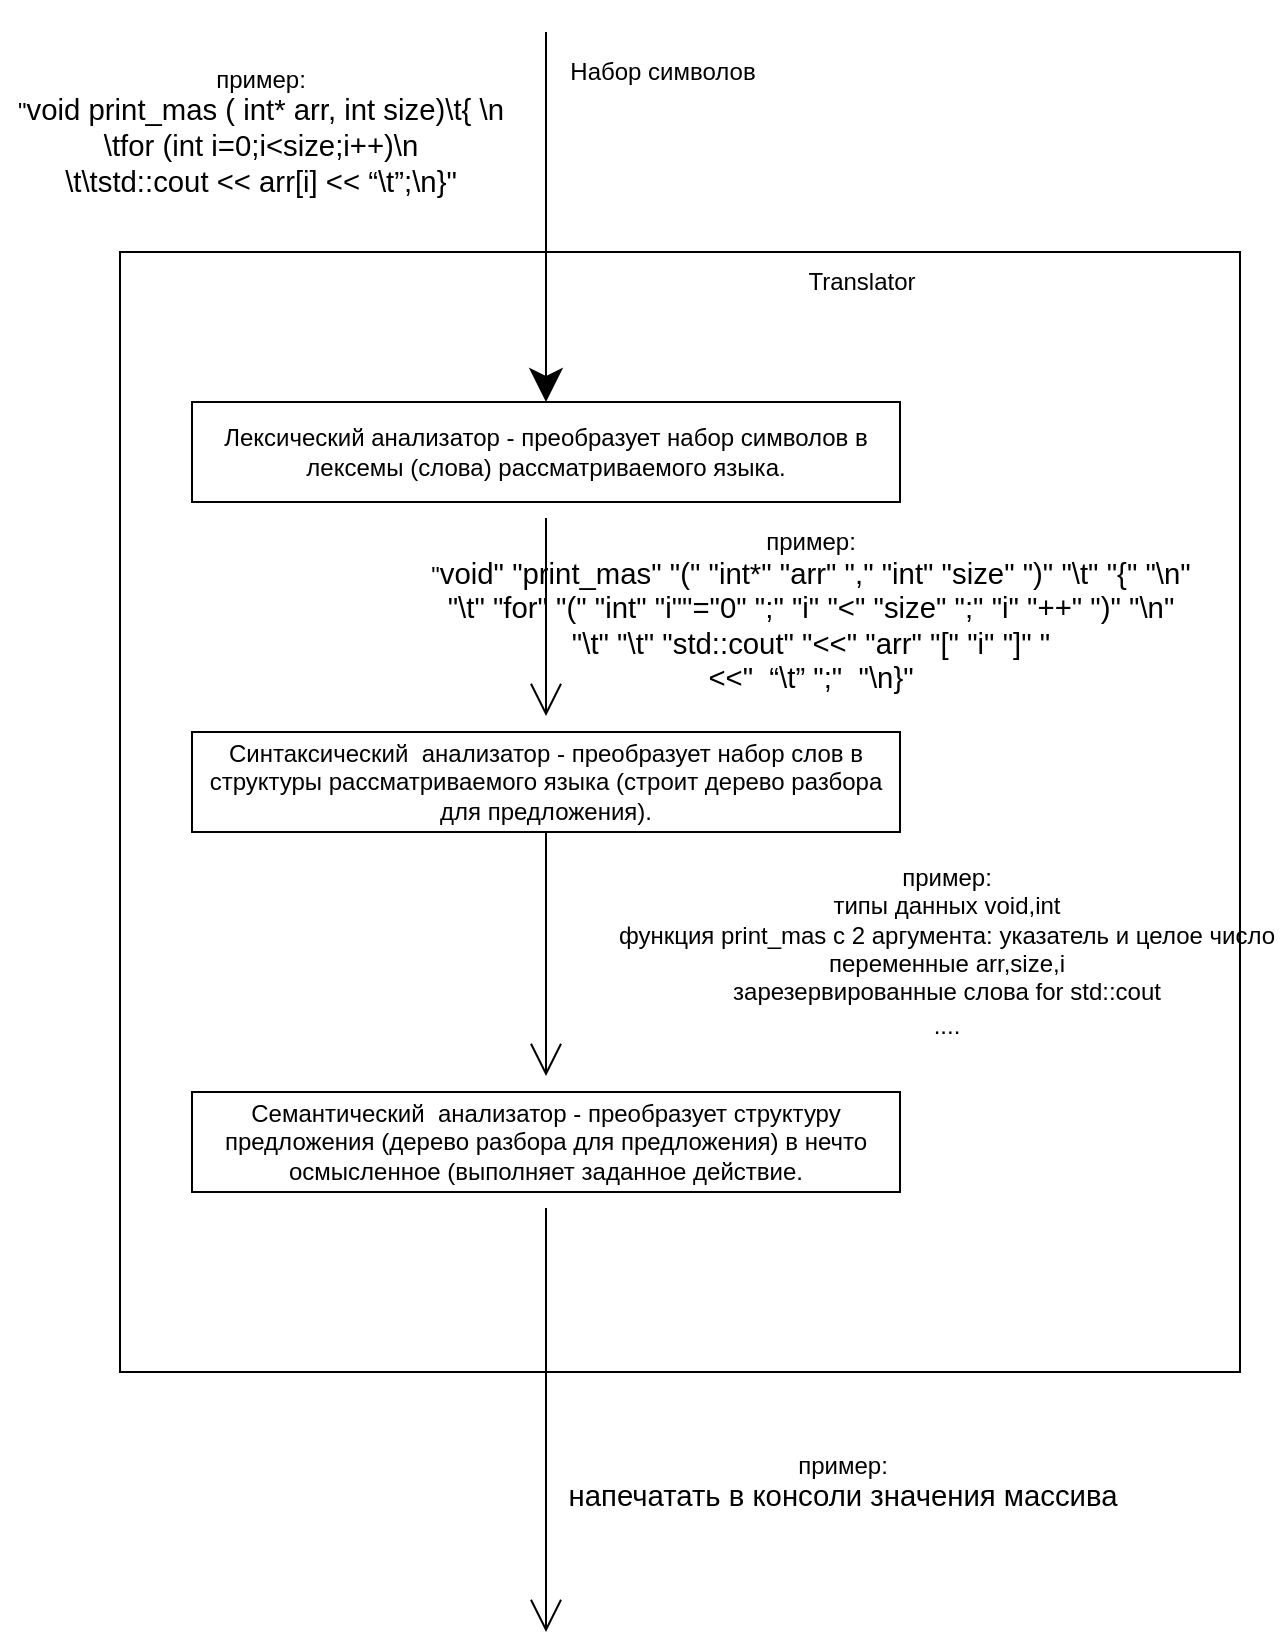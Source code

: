 <mxfile version="15.3.6" type="github">
  <diagram id="oMt9lyGNIaF6vaY37zjU" name="Page-1">
    <mxGraphModel dx="1038" dy="1716" grid="1" gridSize="10" guides="1" tooltips="1" connect="1" arrows="1" fold="1" page="1" pageScale="1" pageWidth="827" pageHeight="1169" math="0" shadow="0">
      <root>
        <mxCell id="0" />
        <mxCell id="1" parent="0" />
        <mxCell id="Cc2MgUanJk5E0EXbg8ge-1" value="&lt;span style=&quot;color: rgba(0 , 0 , 0 , 0) ; font-family: monospace ; font-size: 0px&quot;&gt;%3CmxGraphModel%3E%3Croot%3E%3CmxCell%20id%3D%220%22%2F%3E%3CmxCell%20id%3D%221%22%20parent%3D%220%22%2F%3E%3CmxCell%20id%3D%222%22%20value%3D%22%D0%BF%D1%80%D0%B8%D0%BC%D0%B5%D1%80%3A%26lt%3Bbr%26gt%3B%26quot%3B%26lt%3Bspan%20style%3D%26quot%3Bbackground-color%3A%20transparent%20%3B%20font-size%3A%2011pt%20%3B%20font-family%3A%20%26amp%3B%2334%3Barial%26amp%3B%2334%3B%20%3B%20vertical-align%3A%20baseline%26quot%3B%26gt%3Bvoid%20print_mas%20(%20int*%20arr%2C%20int%20size)%5Ct%26lt%3B%2Fspan%26gt%3B%26lt%3Bspan%20style%3D%26quot%3Bbackground-color%3A%20transparent%20%3B%20font-family%3A%20%26amp%3B%2334%3Barial%26amp%3B%2334%3B%20%3B%20font-size%3A%2011pt%20%3B%20text-indent%3A%2036pt%26quot%3B%26gt%3B%7B%20%5Cn%26lt%3Bbr%26gt%3B%5Ct%26lt%3B%2Fspan%26gt%3B%26lt%3Bspan%20style%3D%26quot%3Bbackground-color%3A%20transparent%20%3B%20font-family%3A%20%26amp%3B%2334%3Barial%26amp%3B%2334%3B%20%3B%20font-size%3A%2011pt%20%3B%20text-indent%3A%2036pt%26quot%3B%26gt%3Bfor%20(int%20i%3D0%3Bi%26amp%3Blt%3Bsize%3Bi%2B%2B)%5Cn%26lt%3Bbr%26gt%3B%5Ct%5Ct%26lt%3B%2Fspan%26gt%3B%26lt%3Bspan%20style%3D%26quot%3Bbackground-color%3A%20transparent%20%3B%20font-family%3A%20%26amp%3B%2334%3Barial%26amp%3B%2334%3B%20%3B%20font-size%3A%2011pt%20%3B%20text-indent%3A%2036pt%26quot%3B%26gt%3Bstd%3A%3Acout%20%26amp%3Blt%3B%26amp%3Blt%3B%20arr%5Bi%5D%20%26amp%3Blt%3B%26amp%3Blt%3B%20%E2%80%9C%5Ct%E2%80%9D%3B%5Cn%26lt%3B%2Fspan%26gt%3B%26lt%3Bspan%20style%3D%26quot%3Bbackground-color%3A%20transparent%20%3B%20font-family%3A%20%26amp%3B%2334%3Barial%26amp%3B%2334%3B%20%3B%20font-size%3A%2011pt%26quot%3B%26gt%3B%7D%26lt%3B%2Fspan%26gt%3B%26lt%3Bspan%20style%3D%26quot%3Bbackground-color%3A%20transparent%20%3B%20font-family%3A%20%26amp%3B%2334%3Barial%26amp%3B%2334%3B%20%3B%20font-size%3A%2011pt%26quot%3B%26gt%3B%26quot%3B%26lt%3B%2Fspan%26gt%3B%26lt%3Bspan%20style%3D%26quot%3Bbackground-color%3A%20transparent%20%3B%20font-family%3A%20%26amp%3B%2334%3Barial%26amp%3B%2334%3B%20%3B%20font-size%3A%2011pt%26quot%3B%26gt%3B%26lt%3Bbr%26gt%3B%26lt%3B%2Fspan%26gt%3B%22%20style%3D%22text%3Bhtml%3D1%3Balign%3Dcenter%3BverticalAlign%3Dmiddle%3Bresizable%3D0%3Bpoints%3D%5B%5D%3Bautosize%3D1%3BstrokeColor%3Dnone%3BfillColor%3Dnone%3B%22%20vertex%3D%221%22%20parent%3D%221%22%3E%3CmxGeometry%20x%3D%22-46%22%20y%3D%22180%22%20width%3D%22260%22%20height%3D%2260%22%20as%3D%22geometry%22%2F%3E%3C%2FmxCell%3E%3C%2Froot%3E%3C%2FmxGraphModel%3E&lt;/span&gt;" style="whiteSpace=wrap;html=1;aspect=fixed;hachureGap=4;pointerEvents=0;" vertex="1" parent="1">
          <mxGeometry x="214" y="70" width="560" height="560" as="geometry" />
        </mxCell>
        <mxCell id="Cc2MgUanJk5E0EXbg8ge-2" value="Translator" style="text;html=1;strokeColor=none;fillColor=none;align=center;verticalAlign=middle;whiteSpace=wrap;rounded=0;hachureGap=4;pointerEvents=0;" vertex="1" parent="1">
          <mxGeometry x="530" y="70" width="110" height="30" as="geometry" />
        </mxCell>
        <mxCell id="Cc2MgUanJk5E0EXbg8ge-3" value="" style="endArrow=classic;html=1;startSize=14;endSize=14;sourcePerimeterSpacing=8;targetPerimeterSpacing=8;entryX=0.5;entryY=0;entryDx=0;entryDy=0;" edge="1" parent="1" target="Cc2MgUanJk5E0EXbg8ge-7">
          <mxGeometry width="50" height="50" relative="1" as="geometry">
            <mxPoint x="427" y="-40" as="sourcePoint" />
            <mxPoint x="614" y="10" as="targetPoint" />
          </mxGeometry>
        </mxCell>
        <mxCell id="Cc2MgUanJk5E0EXbg8ge-4" value="Набор символов" style="text;html=1;align=center;verticalAlign=middle;resizable=0;points=[];autosize=1;strokeColor=none;fillColor=none;" vertex="1" parent="1">
          <mxGeometry x="430" y="-30" width="110" height="20" as="geometry" />
        </mxCell>
        <mxCell id="Cc2MgUanJk5E0EXbg8ge-5" value="пример:&lt;br&gt;&quot;&lt;span style=&quot;background-color: transparent ; font-size: 11pt ; font-family: &amp;#34;arial&amp;#34; ; vertical-align: baseline&quot;&gt;void print_mas ( int* arr, int size)\t&lt;/span&gt;&lt;span style=&quot;background-color: transparent ; font-family: &amp;#34;arial&amp;#34; ; font-size: 11pt ; text-indent: 36pt&quot;&gt;{ \n&lt;br&gt;\t&lt;/span&gt;&lt;span style=&quot;background-color: transparent ; font-family: &amp;#34;arial&amp;#34; ; font-size: 11pt ; text-indent: 36pt&quot;&gt;for (int i=0;i&amp;lt;size;i++)\n&lt;br&gt;\t\t&lt;/span&gt;&lt;span style=&quot;background-color: transparent ; font-family: &amp;#34;arial&amp;#34; ; font-size: 11pt ; text-indent: 36pt&quot;&gt;std::cout &amp;lt;&amp;lt; arr[i] &amp;lt;&amp;lt; “\t”;\n&lt;/span&gt;&lt;span style=&quot;background-color: transparent ; font-family: &amp;#34;arial&amp;#34; ; font-size: 11pt&quot;&gt;}&lt;/span&gt;&lt;span style=&quot;background-color: transparent ; font-family: &amp;#34;arial&amp;#34; ; font-size: 11pt&quot;&gt;&quot;&lt;/span&gt;&lt;span style=&quot;background-color: transparent ; font-family: &amp;#34;arial&amp;#34; ; font-size: 11pt&quot;&gt;&lt;br&gt;&lt;/span&gt;" style="text;html=1;align=center;verticalAlign=middle;resizable=0;points=[];autosize=1;strokeColor=none;fillColor=none;" vertex="1" parent="1">
          <mxGeometry x="154" y="-20" width="260" height="60" as="geometry" />
        </mxCell>
        <mxCell id="Cc2MgUanJk5E0EXbg8ge-11" style="edgeStyle=none;curved=1;rounded=0;orthogonalLoop=1;jettySize=auto;html=1;endArrow=open;startSize=14;endSize=14;sourcePerimeterSpacing=8;targetPerimeterSpacing=8;" edge="1" parent="1" source="Cc2MgUanJk5E0EXbg8ge-7" target="Cc2MgUanJk5E0EXbg8ge-10">
          <mxGeometry relative="1" as="geometry" />
        </mxCell>
        <mxCell id="Cc2MgUanJk5E0EXbg8ge-7" value="Лексический анализатор - преобразует набор символов в лексемы (слова) рассматриваемого языка." style="rounded=0;whiteSpace=wrap;html=1;hachureGap=4;pointerEvents=0;" vertex="1" parent="1">
          <mxGeometry x="250" y="145" width="354" height="50" as="geometry" />
        </mxCell>
        <mxCell id="Cc2MgUanJk5E0EXbg8ge-14" style="edgeStyle=none;curved=1;rounded=0;orthogonalLoop=1;jettySize=auto;html=1;exitX=0.5;exitY=1;exitDx=0;exitDy=0;endArrow=open;startSize=14;endSize=14;sourcePerimeterSpacing=8;targetPerimeterSpacing=8;" edge="1" parent="1" source="Cc2MgUanJk5E0EXbg8ge-10" target="Cc2MgUanJk5E0EXbg8ge-13">
          <mxGeometry relative="1" as="geometry" />
        </mxCell>
        <mxCell id="Cc2MgUanJk5E0EXbg8ge-10" value="Синтаксический&amp;nbsp; анализатор - преобразует набор слов в структуры рассматриваемого языка (строит дерево разбора для предложения)." style="rounded=0;whiteSpace=wrap;html=1;hachureGap=4;pointerEvents=0;" vertex="1" parent="1">
          <mxGeometry x="250" y="310" width="354" height="50" as="geometry" />
        </mxCell>
        <mxCell id="Cc2MgUanJk5E0EXbg8ge-12" value="пример:&lt;br&gt;&quot;&lt;span style=&quot;background-color: transparent ; font-size: 11pt ; font-family: &amp;#34;arial&amp;#34; ; vertical-align: baseline&quot;&gt;void&quot; &quot;print_mas&quot; &quot;(&quot; &quot;int*&quot; &quot;arr&quot; &quot;,&quot; &quot;int&quot; &quot;size&quot; &quot;)&quot; &quot;\t&quot; &quot;&lt;/span&gt;&lt;span style=&quot;background-color: transparent ; font-family: &amp;#34;arial&amp;#34; ; font-size: 11pt ; text-indent: 36pt&quot;&gt;{&quot; &quot;\n&quot;&lt;br&gt;&quot;\t&quot; &quot;&lt;/span&gt;&lt;span style=&quot;background-color: transparent ; font-family: &amp;#34;arial&amp;#34; ; font-size: 11pt ; text-indent: 36pt&quot;&gt;for&quot; &quot;(&quot; &quot;int&quot; &quot;i&quot;&quot;=&quot;0&quot; &quot;;&quot; &quot;i&quot; &quot;&amp;lt;&quot; &quot;size&quot; &quot;;&quot; &quot;i&quot; &quot;++&quot; &quot;)&quot; &quot;\n&quot;&lt;br&gt;&quot;\t&quot; &quot;\t&quot; &quot;&lt;/span&gt;&lt;span style=&quot;background-color: transparent ; font-family: &amp;#34;arial&amp;#34; ; font-size: 11pt ; text-indent: 36pt&quot;&gt;std::cout&quot; &quot;&amp;lt;&amp;lt;&quot; &quot;arr&quot; &quot;[&quot; &quot;i&quot; &quot;]&lt;/span&gt;&lt;span style=&quot;font-family: &amp;#34;arial&amp;#34; ; font-size: 14.667px ; text-indent: 48px&quot;&gt;&quot; &quot;&lt;/span&gt;&lt;span style=&quot;background-color: transparent ; font-family: &amp;#34;arial&amp;#34; ; font-size: 11pt ; text-indent: 36pt&quot;&gt;&lt;br&gt;&amp;lt;&amp;lt;&lt;/span&gt;&lt;span style=&quot;font-family: &amp;#34;arial&amp;#34; ; font-size: 14.667px ; text-indent: 48px&quot;&gt;&quot;&amp;nbsp;&lt;/span&gt;&lt;span style=&quot;background-color: transparent ; font-family: &amp;#34;arial&amp;#34; ; font-size: 11pt ; text-indent: 36pt&quot;&gt;&amp;nbsp;“\t” &quot;;&quot;&amp;nbsp; &quot;\n&lt;/span&gt;&lt;span style=&quot;background-color: transparent ; font-family: &amp;#34;arial&amp;#34; ; font-size: 11pt&quot;&gt;}&lt;/span&gt;&lt;span style=&quot;background-color: transparent ; font-family: &amp;#34;arial&amp;#34; ; font-size: 11pt&quot;&gt;&quot;&lt;/span&gt;&lt;span style=&quot;background-color: transparent ; font-family: &amp;#34;arial&amp;#34; ; font-size: 11pt&quot;&gt;&lt;br&gt;&lt;/span&gt;" style="text;html=1;align=center;verticalAlign=middle;resizable=0;points=[];autosize=1;strokeColor=none;fillColor=none;" vertex="1" parent="1">
          <mxGeometry x="359" y="210" width="400" height="80" as="geometry" />
        </mxCell>
        <mxCell id="Cc2MgUanJk5E0EXbg8ge-16" style="edgeStyle=none;curved=1;rounded=0;orthogonalLoop=1;jettySize=auto;html=1;endArrow=open;startSize=14;endSize=14;sourcePerimeterSpacing=8;targetPerimeterSpacing=8;" edge="1" parent="1" source="Cc2MgUanJk5E0EXbg8ge-13">
          <mxGeometry relative="1" as="geometry">
            <mxPoint x="427" y="760" as="targetPoint" />
          </mxGeometry>
        </mxCell>
        <mxCell id="Cc2MgUanJk5E0EXbg8ge-13" value="Семантический&amp;nbsp; анализатор - преобразует структуру предложения (дерево разбора для предложения) в нечто осмысленное (выполняет заданное действие." style="rounded=0;whiteSpace=wrap;html=1;hachureGap=4;pointerEvents=0;" vertex="1" parent="1">
          <mxGeometry x="250" y="490" width="354" height="50" as="geometry" />
        </mxCell>
        <mxCell id="Cc2MgUanJk5E0EXbg8ge-15" value="пример:&lt;br&gt;типы данных void,int&lt;br&gt;функция print_mas с 2 аргумента: указатель и целое число&lt;br&gt;переменные arr,size,i&lt;br&gt;зарезервированные слова for std::cout&lt;br&gt;....&lt;span style=&quot;background-color: transparent ; font-family: &amp;#34;arial&amp;#34; ; font-size: 11pt&quot;&gt;&lt;br&gt;&lt;/span&gt;" style="text;html=1;align=center;verticalAlign=middle;resizable=0;points=[];autosize=1;strokeColor=none;fillColor=none;" vertex="1" parent="1">
          <mxGeometry x="457" y="375" width="340" height="90" as="geometry" />
        </mxCell>
        <mxCell id="Cc2MgUanJk5E0EXbg8ge-17" value="пример:&lt;br&gt;&lt;span style=&quot;background-color: transparent ; font-family: &amp;#34;arial&amp;#34; ; font-size: 11pt&quot;&gt;напечатать в консоли значения массива&lt;br&gt;&lt;/span&gt;" style="text;html=1;align=center;verticalAlign=middle;resizable=0;points=[];autosize=1;strokeColor=none;fillColor=none;" vertex="1" parent="1">
          <mxGeometry x="430" y="670" width="290" height="30" as="geometry" />
        </mxCell>
      </root>
    </mxGraphModel>
  </diagram>
</mxfile>
